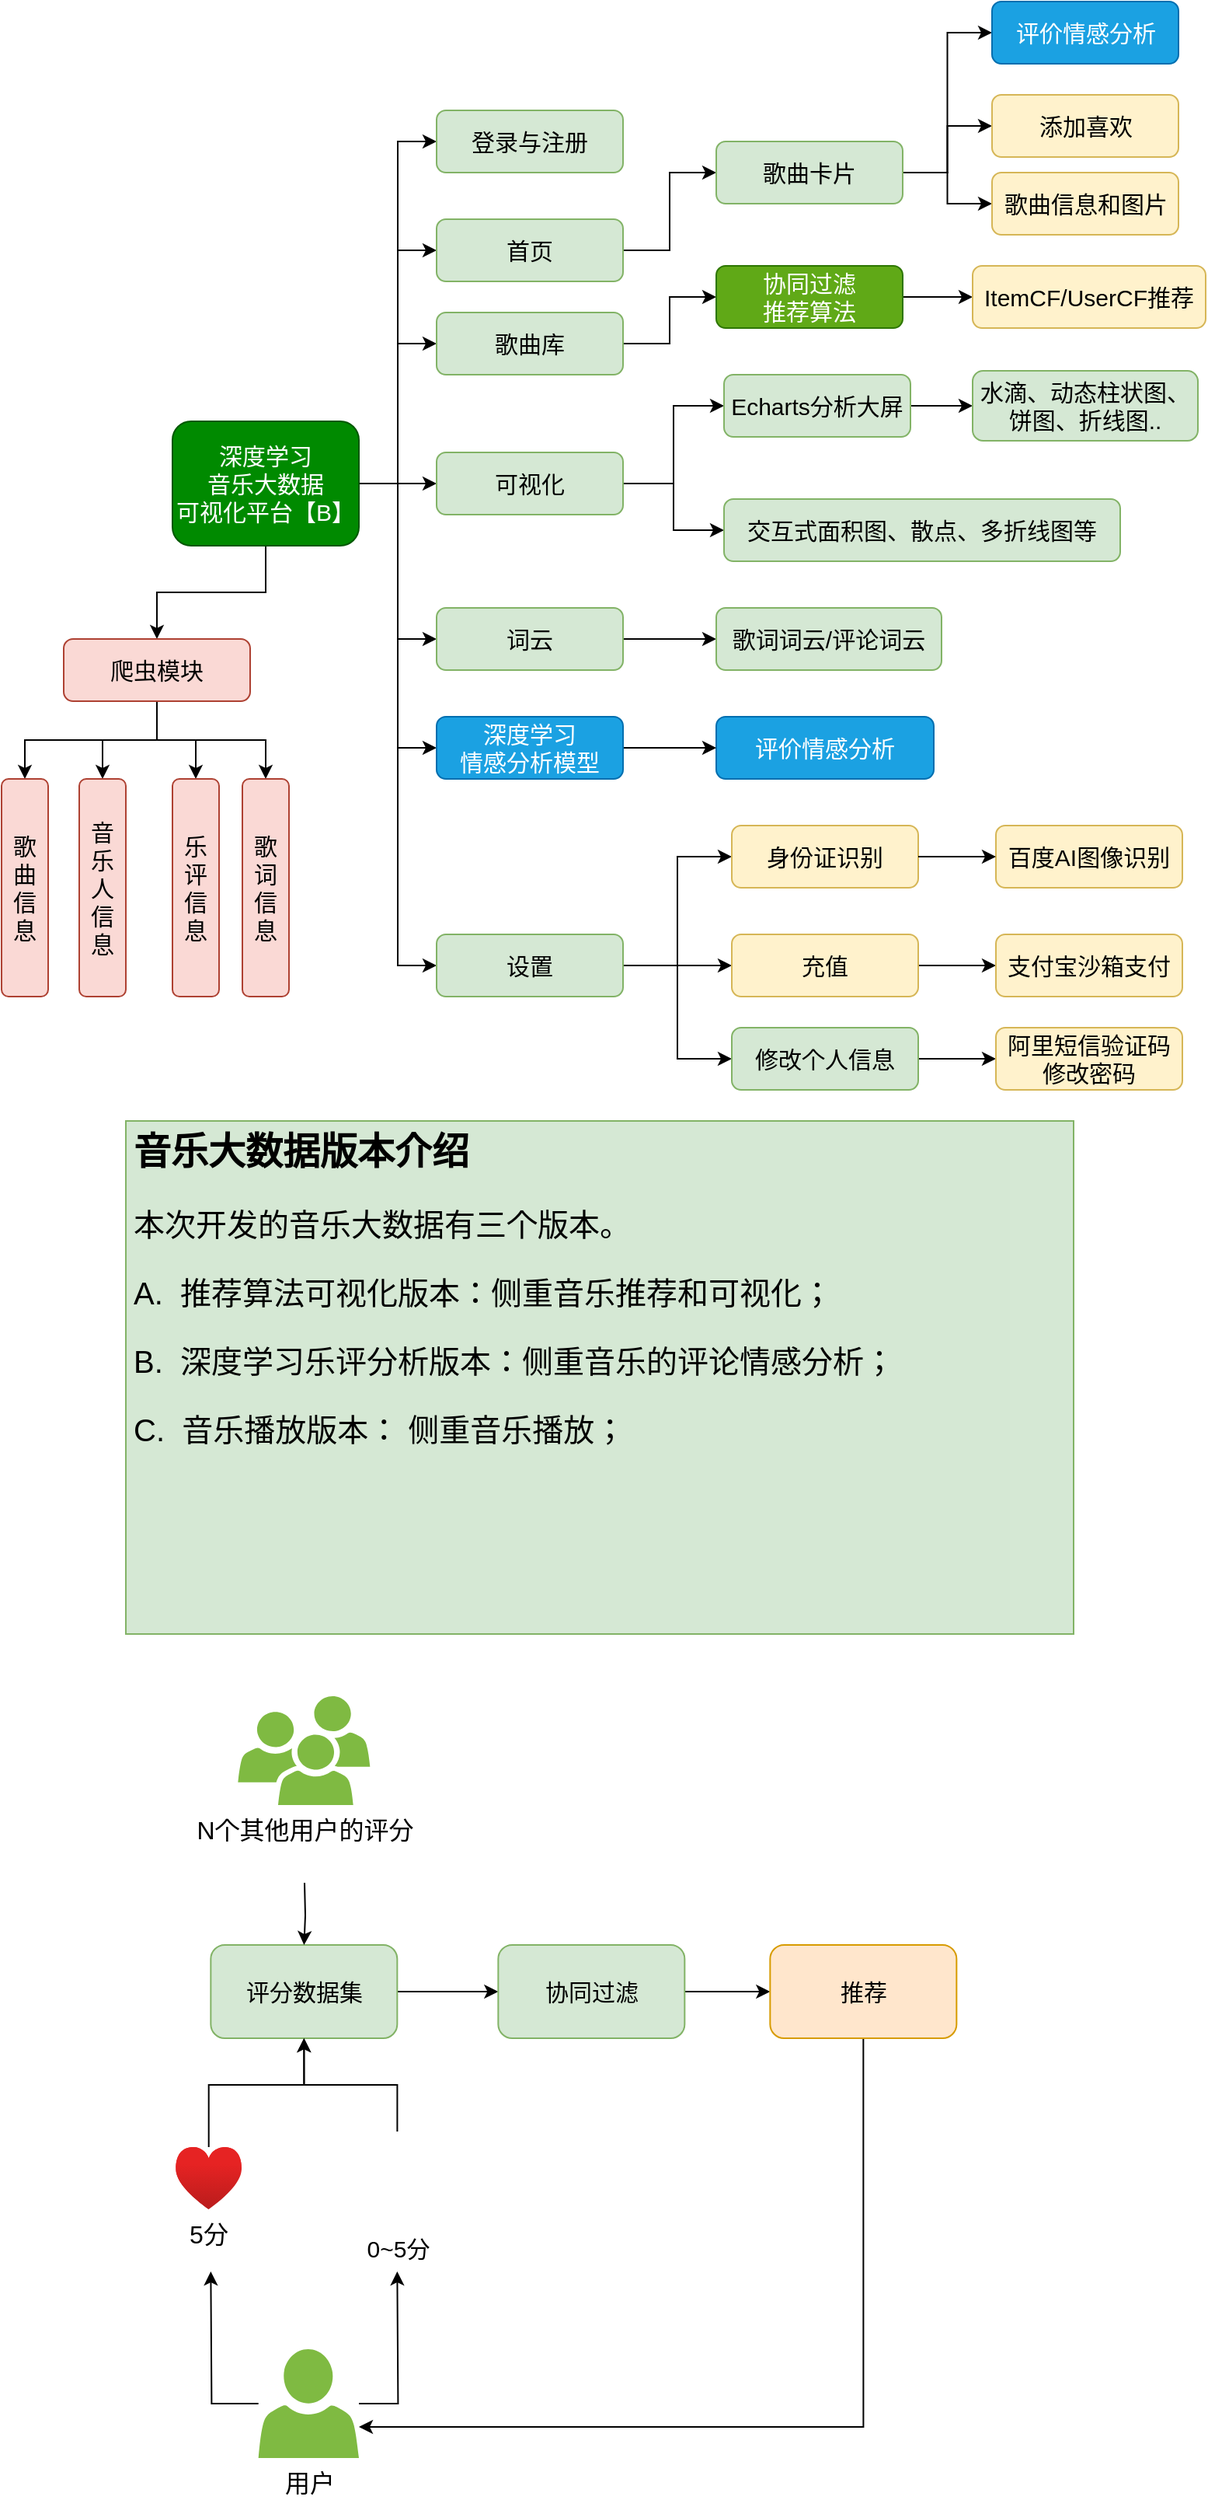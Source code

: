 <mxfile version="18.0.4" type="github">
  <diagram id="v9VeEew0eSVK_gECYCmD" name="Page-1">
    <mxGraphModel dx="1038" dy="1748" grid="1" gridSize="10" guides="1" tooltips="1" connect="1" arrows="1" fold="1" page="1" pageScale="1" pageWidth="827" pageHeight="1169" math="0" shadow="0">
      <root>
        <mxCell id="0" />
        <mxCell id="1" parent="0" />
        <mxCell id="GBpQVhTk9KxDPRQjgbmB-8" style="edgeStyle=orthogonalEdgeStyle;rounded=0;orthogonalLoop=1;jettySize=auto;html=1;exitX=1;exitY=0.5;exitDx=0;exitDy=0;entryX=0;entryY=0.5;entryDx=0;entryDy=0;" parent="1" source="GBpQVhTk9KxDPRQjgbmB-1" target="GBpQVhTk9KxDPRQjgbmB-3" edge="1">
          <mxGeometry relative="1" as="geometry" />
        </mxCell>
        <mxCell id="GBpQVhTk9KxDPRQjgbmB-9" style="edgeStyle=orthogonalEdgeStyle;rounded=0;orthogonalLoop=1;jettySize=auto;html=1;exitX=1;exitY=0.5;exitDx=0;exitDy=0;entryX=0;entryY=0.5;entryDx=0;entryDy=0;" parent="1" source="GBpQVhTk9KxDPRQjgbmB-1" target="GBpQVhTk9KxDPRQjgbmB-2" edge="1">
          <mxGeometry relative="1" as="geometry" />
        </mxCell>
        <mxCell id="GBpQVhTk9KxDPRQjgbmB-10" style="edgeStyle=orthogonalEdgeStyle;rounded=0;orthogonalLoop=1;jettySize=auto;html=1;exitX=1;exitY=0.5;exitDx=0;exitDy=0;entryX=0;entryY=0.5;entryDx=0;entryDy=0;" parent="1" source="GBpQVhTk9KxDPRQjgbmB-1" target="GBpQVhTk9KxDPRQjgbmB-4" edge="1">
          <mxGeometry relative="1" as="geometry" />
        </mxCell>
        <mxCell id="GBpQVhTk9KxDPRQjgbmB-11" style="edgeStyle=orthogonalEdgeStyle;rounded=0;orthogonalLoop=1;jettySize=auto;html=1;exitX=1;exitY=0.5;exitDx=0;exitDy=0;entryX=0;entryY=0.5;entryDx=0;entryDy=0;" parent="1" source="GBpQVhTk9KxDPRQjgbmB-1" target="GBpQVhTk9KxDPRQjgbmB-6" edge="1">
          <mxGeometry relative="1" as="geometry">
            <mxPoint x="290" y="390" as="targetPoint" />
          </mxGeometry>
        </mxCell>
        <mxCell id="GBpQVhTk9KxDPRQjgbmB-12" style="edgeStyle=orthogonalEdgeStyle;rounded=0;orthogonalLoop=1;jettySize=auto;html=1;entryX=0;entryY=0.5;entryDx=0;entryDy=0;exitX=1;exitY=0.5;exitDx=0;exitDy=0;" parent="1" source="z8FbhvkW46ZyqsgCDVF_-14" target="GBpQVhTk9KxDPRQjgbmB-7" edge="1">
          <mxGeometry relative="1" as="geometry">
            <mxPoint x="480" y="570" as="sourcePoint" />
          </mxGeometry>
        </mxCell>
        <mxCell id="SLsrdyDVqO_aE2-8c7I_-2" style="edgeStyle=orthogonalEdgeStyle;rounded=0;orthogonalLoop=1;jettySize=auto;html=1;exitX=1;exitY=0.5;exitDx=0;exitDy=0;entryX=0;entryY=0.5;entryDx=0;entryDy=0;" parent="1" source="GBpQVhTk9KxDPRQjgbmB-1" target="SLsrdyDVqO_aE2-8c7I_-1" edge="1">
          <mxGeometry relative="1" as="geometry" />
        </mxCell>
        <mxCell id="ySN6mnR29yhOzEf8zuOG-4" style="edgeStyle=orthogonalEdgeStyle;rounded=0;orthogonalLoop=1;jettySize=auto;html=1;exitX=1;exitY=0.5;exitDx=0;exitDy=0;entryX=0;entryY=0.5;entryDx=0;entryDy=0;" parent="1" source="z8FbhvkW46ZyqsgCDVF_-14" target="ySN6mnR29yhOzEf8zuOG-3" edge="1">
          <mxGeometry relative="1" as="geometry">
            <mxPoint x="480" y="570" as="sourcePoint" />
          </mxGeometry>
        </mxCell>
        <mxCell id="HFXg7WAJ4wF_oNfZ3qlw-3" style="edgeStyle=orthogonalEdgeStyle;rounded=0;orthogonalLoop=1;jettySize=auto;html=1;entryX=0;entryY=0.5;entryDx=0;entryDy=0;exitX=1;exitY=0.5;exitDx=0;exitDy=0;" parent="1" source="z8FbhvkW46ZyqsgCDVF_-14" target="HFXg7WAJ4wF_oNfZ3qlw-1" edge="1">
          <mxGeometry relative="1" as="geometry">
            <mxPoint x="480" y="570" as="sourcePoint" />
            <Array as="points">
              <mxPoint x="450" y="590" />
              <mxPoint x="450" y="590" />
            </Array>
          </mxGeometry>
        </mxCell>
        <mxCell id="z8FbhvkW46ZyqsgCDVF_-9" style="edgeStyle=orthogonalEdgeStyle;rounded=0;orthogonalLoop=1;jettySize=auto;html=1;exitX=0.5;exitY=1;exitDx=0;exitDy=0;entryX=0.5;entryY=0;entryDx=0;entryDy=0;fontSize=20;" parent="1" source="GBpQVhTk9KxDPRQjgbmB-1" target="z8FbhvkW46ZyqsgCDVF_-4" edge="1">
          <mxGeometry relative="1" as="geometry" />
        </mxCell>
        <mxCell id="z8FbhvkW46ZyqsgCDVF_-16" style="edgeStyle=orthogonalEdgeStyle;rounded=0;orthogonalLoop=1;jettySize=auto;html=1;exitX=1;exitY=0.5;exitDx=0;exitDy=0;entryX=0;entryY=0.5;entryDx=0;entryDy=0;fontSize=20;" parent="1" source="GBpQVhTk9KxDPRQjgbmB-1" target="z8FbhvkW46ZyqsgCDVF_-14" edge="1">
          <mxGeometry relative="1" as="geometry" />
        </mxCell>
        <mxCell id="DAb_E89MeZRaqiROTq5Q-5" style="edgeStyle=orthogonalEdgeStyle;rounded=0;orthogonalLoop=1;jettySize=auto;html=1;exitX=1;exitY=0.5;exitDx=0;exitDy=0;entryX=0;entryY=0.5;entryDx=0;entryDy=0;" parent="1" source="GBpQVhTk9KxDPRQjgbmB-1" target="DAb_E89MeZRaqiROTq5Q-4" edge="1">
          <mxGeometry relative="1" as="geometry" />
        </mxCell>
        <mxCell id="GBpQVhTk9KxDPRQjgbmB-1" value="深度学习&lt;br&gt;音乐大数据&lt;br&gt;可视化平台【B】" style="rounded=1;whiteSpace=wrap;html=1;fontSize=15;fillColor=#008a00;strokeColor=#005700;fontColor=#ffffff;" parent="1" vertex="1">
          <mxGeometry x="160" y="240" width="120" height="80" as="geometry" />
        </mxCell>
        <mxCell id="GBpQVhTk9KxDPRQjgbmB-15" style="edgeStyle=orthogonalEdgeStyle;rounded=0;orthogonalLoop=1;jettySize=auto;html=1;exitX=1;exitY=0.5;exitDx=0;exitDy=0;entryX=0;entryY=0.5;entryDx=0;entryDy=0;" parent="1" source="GBpQVhTk9KxDPRQjgbmB-2" target="GBpQVhTk9KxDPRQjgbmB-5" edge="1">
          <mxGeometry relative="1" as="geometry" />
        </mxCell>
        <mxCell id="GBpQVhTk9KxDPRQjgbmB-2" value="首页" style="rounded=1;whiteSpace=wrap;html=1;fontSize=15;fillColor=#d5e8d4;strokeColor=#82b366;" parent="1" vertex="1">
          <mxGeometry x="330" y="110" width="120" height="40" as="geometry" />
        </mxCell>
        <mxCell id="GBpQVhTk9KxDPRQjgbmB-3" value="登录与注册" style="rounded=1;whiteSpace=wrap;html=1;fontSize=15;fillColor=#d5e8d4;strokeColor=#82b366;" parent="1" vertex="1">
          <mxGeometry x="330" y="40" width="120" height="40" as="geometry" />
        </mxCell>
        <mxCell id="GBpQVhTk9KxDPRQjgbmB-16" style="edgeStyle=orthogonalEdgeStyle;rounded=0;orthogonalLoop=1;jettySize=auto;html=1;exitX=1;exitY=0.5;exitDx=0;exitDy=0;entryX=0;entryY=0.5;entryDx=0;entryDy=0;" parent="1" source="GBpQVhTk9KxDPRQjgbmB-4" target="GBpQVhTk9KxDPRQjgbmB-14" edge="1">
          <mxGeometry relative="1" as="geometry" />
        </mxCell>
        <mxCell id="z8FbhvkW46ZyqsgCDVF_-18" style="edgeStyle=orthogonalEdgeStyle;rounded=0;orthogonalLoop=1;jettySize=auto;html=1;exitX=1;exitY=0.5;exitDx=0;exitDy=0;entryX=0;entryY=0.5;entryDx=0;entryDy=0;fontSize=20;" parent="1" source="GBpQVhTk9KxDPRQjgbmB-4" target="z8FbhvkW46ZyqsgCDVF_-17" edge="1">
          <mxGeometry relative="1" as="geometry" />
        </mxCell>
        <mxCell id="GBpQVhTk9KxDPRQjgbmB-4" value="可视化" style="rounded=1;whiteSpace=wrap;html=1;fontSize=15;fillColor=#d5e8d4;strokeColor=#82b366;" parent="1" vertex="1">
          <mxGeometry x="330" y="260" width="120" height="40" as="geometry" />
        </mxCell>
        <mxCell id="HFXg7WAJ4wF_oNfZ3qlw-6" style="edgeStyle=orthogonalEdgeStyle;rounded=0;orthogonalLoop=1;jettySize=auto;html=1;exitX=1;exitY=0.5;exitDx=0;exitDy=0;entryX=0;entryY=0.5;entryDx=0;entryDy=0;" parent="1" source="GBpQVhTk9KxDPRQjgbmB-5" target="HFXg7WAJ4wF_oNfZ3qlw-5" edge="1">
          <mxGeometry relative="1" as="geometry" />
        </mxCell>
        <mxCell id="aK24O7FuVwJ1XTzpi6x3-2" style="edgeStyle=orthogonalEdgeStyle;rounded=0;orthogonalLoop=1;jettySize=auto;html=1;exitX=1;exitY=0.5;exitDx=0;exitDy=0;entryX=0;entryY=0.5;entryDx=0;entryDy=0;" parent="1" source="GBpQVhTk9KxDPRQjgbmB-5" target="aK24O7FuVwJ1XTzpi6x3-1" edge="1">
          <mxGeometry relative="1" as="geometry" />
        </mxCell>
        <mxCell id="DAb_E89MeZRaqiROTq5Q-2" style="edgeStyle=orthogonalEdgeStyle;rounded=0;orthogonalLoop=1;jettySize=auto;html=1;exitX=1;exitY=0.5;exitDx=0;exitDy=0;entryX=0;entryY=0.5;entryDx=0;entryDy=0;" parent="1" source="GBpQVhTk9KxDPRQjgbmB-5" target="DAb_E89MeZRaqiROTq5Q-1" edge="1">
          <mxGeometry relative="1" as="geometry" />
        </mxCell>
        <mxCell id="GBpQVhTk9KxDPRQjgbmB-5" value="歌曲卡片" style="rounded=1;whiteSpace=wrap;html=1;fontSize=15;fillColor=#d5e8d4;strokeColor=#82b366;" parent="1" vertex="1">
          <mxGeometry x="510" y="60" width="120" height="40" as="geometry" />
        </mxCell>
        <mxCell id="GBpQVhTk9KxDPRQjgbmB-18" style="edgeStyle=orthogonalEdgeStyle;rounded=0;orthogonalLoop=1;jettySize=auto;html=1;exitX=1;exitY=0.5;exitDx=0;exitDy=0;entryX=0;entryY=0.5;entryDx=0;entryDy=0;" parent="1" source="GBpQVhTk9KxDPRQjgbmB-6" target="GBpQVhTk9KxDPRQjgbmB-13" edge="1">
          <mxGeometry relative="1" as="geometry" />
        </mxCell>
        <mxCell id="GBpQVhTk9KxDPRQjgbmB-6" value="词云" style="rounded=1;whiteSpace=wrap;html=1;fontSize=15;fillColor=#d5e8d4;strokeColor=#82b366;" parent="1" vertex="1">
          <mxGeometry x="330" y="360" width="120" height="40" as="geometry" />
        </mxCell>
        <mxCell id="GBpQVhTk9KxDPRQjgbmB-7" value="身份证识别" style="rounded=1;whiteSpace=wrap;html=1;fontSize=15;fillColor=#fff2cc;strokeColor=#d6b656;" parent="1" vertex="1">
          <mxGeometry x="520" y="500" width="120" height="40" as="geometry" />
        </mxCell>
        <mxCell id="GBpQVhTk9KxDPRQjgbmB-13" value="歌词词云/评论词云" style="rounded=1;whiteSpace=wrap;html=1;fontSize=15;fillColor=#d5e8d4;strokeColor=#82b366;" parent="1" vertex="1">
          <mxGeometry x="510" y="360" width="145" height="40" as="geometry" />
        </mxCell>
        <mxCell id="EjBGtmn64PD8jTdNR0ln-2" style="edgeStyle=orthogonalEdgeStyle;rounded=0;orthogonalLoop=1;jettySize=auto;html=1;exitX=1;exitY=0.5;exitDx=0;exitDy=0;entryX=0;entryY=0.5;entryDx=0;entryDy=0;" parent="1" source="GBpQVhTk9KxDPRQjgbmB-14" target="EjBGtmn64PD8jTdNR0ln-1" edge="1">
          <mxGeometry relative="1" as="geometry" />
        </mxCell>
        <mxCell id="GBpQVhTk9KxDPRQjgbmB-14" value="Echarts分析大屏" style="rounded=1;whiteSpace=wrap;html=1;fontSize=15;fillColor=#d5e8d4;strokeColor=#82b366;" parent="1" vertex="1">
          <mxGeometry x="515" y="210" width="120" height="40" as="geometry" />
        </mxCell>
        <mxCell id="SLsrdyDVqO_aE2-8c7I_-6" value="" style="edgeStyle=orthogonalEdgeStyle;rounded=0;orthogonalLoop=1;jettySize=auto;html=1;" parent="1" source="SLsrdyDVqO_aE2-8c7I_-1" target="SLsrdyDVqO_aE2-8c7I_-5" edge="1">
          <mxGeometry relative="1" as="geometry" />
        </mxCell>
        <mxCell id="SLsrdyDVqO_aE2-8c7I_-1" value="歌曲库" style="rounded=1;whiteSpace=wrap;html=1;fontSize=15;fillColor=#d5e8d4;strokeColor=#82b366;" parent="1" vertex="1">
          <mxGeometry x="330" y="170" width="120" height="40" as="geometry" />
        </mxCell>
        <mxCell id="ySN6mnR29yhOzEf8zuOG-8" style="edgeStyle=orthogonalEdgeStyle;rounded=0;orthogonalLoop=1;jettySize=auto;html=1;exitX=1;exitY=0.5;exitDx=0;exitDy=0;entryX=0;entryY=0.5;entryDx=0;entryDy=0;" parent="1" source="SLsrdyDVqO_aE2-8c7I_-5" target="ySN6mnR29yhOzEf8zuOG-6" edge="1">
          <mxGeometry relative="1" as="geometry" />
        </mxCell>
        <mxCell id="SLsrdyDVqO_aE2-8c7I_-5" value="协同过滤&lt;br&gt;推荐算法" style="rounded=1;whiteSpace=wrap;html=1;fontSize=15;fillColor=#60a917;strokeColor=#2D7600;fontColor=#ffffff;" parent="1" vertex="1">
          <mxGeometry x="510" y="140" width="120" height="40" as="geometry" />
        </mxCell>
        <mxCell id="ySN6mnR29yhOzEf8zuOG-1" value="百度AI图像识别" style="rounded=1;whiteSpace=wrap;html=1;fontSize=15;fillColor=#fff2cc;strokeColor=#d6b656;" parent="1" vertex="1">
          <mxGeometry x="690" y="500" width="120" height="40" as="geometry" />
        </mxCell>
        <mxCell id="ySN6mnR29yhOzEf8zuOG-2" style="edgeStyle=orthogonalEdgeStyle;rounded=0;orthogonalLoop=1;jettySize=auto;html=1;exitX=1;exitY=0.5;exitDx=0;exitDy=0;" parent="1" source="GBpQVhTk9KxDPRQjgbmB-7" edge="1">
          <mxGeometry relative="1" as="geometry">
            <mxPoint x="650" y="460" as="sourcePoint" />
            <mxPoint x="690" y="520" as="targetPoint" />
          </mxGeometry>
        </mxCell>
        <mxCell id="EjBGtmn64PD8jTdNR0ln-4" style="edgeStyle=orthogonalEdgeStyle;rounded=0;orthogonalLoop=1;jettySize=auto;html=1;exitX=1;exitY=0.5;exitDx=0;exitDy=0;entryX=0;entryY=0.5;entryDx=0;entryDy=0;" parent="1" source="ySN6mnR29yhOzEf8zuOG-3" target="EjBGtmn64PD8jTdNR0ln-3" edge="1">
          <mxGeometry relative="1" as="geometry" />
        </mxCell>
        <mxCell id="ySN6mnR29yhOzEf8zuOG-3" value="修改个人信息" style="rounded=1;whiteSpace=wrap;html=1;fontSize=15;fillColor=#d5e8d4;strokeColor=#82b366;" parent="1" vertex="1">
          <mxGeometry x="520" y="630" width="120" height="40" as="geometry" />
        </mxCell>
        <mxCell id="ySN6mnR29yhOzEf8zuOG-6" value="ItemCF/UserCF推荐" style="rounded=1;whiteSpace=wrap;html=1;fontSize=15;fillColor=#fff2cc;strokeColor=#d6b656;" parent="1" vertex="1">
          <mxGeometry x="675" y="140" width="150" height="40" as="geometry" />
        </mxCell>
        <mxCell id="HFXg7WAJ4wF_oNfZ3qlw-4" style="edgeStyle=orthogonalEdgeStyle;rounded=0;orthogonalLoop=1;jettySize=auto;html=1;exitX=1;exitY=0.5;exitDx=0;exitDy=0;entryX=0;entryY=0.5;entryDx=0;entryDy=0;" parent="1" source="HFXg7WAJ4wF_oNfZ3qlw-1" target="HFXg7WAJ4wF_oNfZ3qlw-2" edge="1">
          <mxGeometry relative="1" as="geometry" />
        </mxCell>
        <mxCell id="HFXg7WAJ4wF_oNfZ3qlw-1" value="充值" style="rounded=1;whiteSpace=wrap;html=1;fontSize=15;fillColor=#fff2cc;strokeColor=#d6b656;" parent="1" vertex="1">
          <mxGeometry x="520" y="570" width="120" height="40" as="geometry" />
        </mxCell>
        <mxCell id="HFXg7WAJ4wF_oNfZ3qlw-2" value="支付宝沙箱支付" style="rounded=1;whiteSpace=wrap;html=1;fontSize=15;fillColor=#fff2cc;strokeColor=#d6b656;" parent="1" vertex="1">
          <mxGeometry x="690" y="570" width="120" height="40" as="geometry" />
        </mxCell>
        <mxCell id="HFXg7WAJ4wF_oNfZ3qlw-5" value="歌曲信息和图片" style="rounded=1;whiteSpace=wrap;html=1;fontSize=15;fillColor=#fff2cc;strokeColor=#d6b656;" parent="1" vertex="1">
          <mxGeometry x="687.5" y="80" width="120" height="40" as="geometry" />
        </mxCell>
        <mxCell id="EjBGtmn64PD8jTdNR0ln-1" value="水滴、动态柱状图、饼图、折线图.." style="rounded=1;whiteSpace=wrap;html=1;fontSize=15;fillColor=#d5e8d4;strokeColor=#82b366;" parent="1" vertex="1">
          <mxGeometry x="675" y="207.5" width="145" height="45" as="geometry" />
        </mxCell>
        <mxCell id="EjBGtmn64PD8jTdNR0ln-3" value="阿里短信验证码修改密码" style="rounded=1;whiteSpace=wrap;html=1;fontSize=15;fillColor=#fff2cc;strokeColor=#d6b656;" parent="1" vertex="1">
          <mxGeometry x="690" y="630" width="120" height="40" as="geometry" />
        </mxCell>
        <mxCell id="z8FbhvkW46ZyqsgCDVF_-2" value="&lt;h1&gt;音乐大数据版本介绍&lt;/h1&gt;&lt;p style=&quot;font-size: 20px&quot;&gt;&lt;font style=&quot;font-size: 20px&quot;&gt;本次开发的音乐大数据有三个版本。&lt;/font&gt;&lt;/p&gt;&lt;p style=&quot;font-size: 20px&quot;&gt;A.&amp;nbsp; 推荐算法可视化版本：侧重音乐推荐和可视化；&lt;/p&gt;&lt;p style=&quot;font-size: 20px&quot;&gt;B.&amp;nbsp; 深度学习乐评分析版本：侧重音乐的评论情感分析；&lt;/p&gt;&lt;p style=&quot;font-size: 20px&quot;&gt;C.&amp;nbsp; 音乐播放版本： 侧重音乐播放；&lt;/p&gt;&lt;p style=&quot;font-size: 20px&quot;&gt;&lt;br&gt;&lt;/p&gt;&lt;p style=&quot;font-size: 20px&quot;&gt;&lt;br&gt;&lt;/p&gt;&lt;p style=&quot;font-size: 20px&quot;&gt;&lt;font style=&quot;font-size: 20px&quot;&gt;&amp;nbsp; &amp;nbsp; &amp;nbsp; &amp;nbsp;&amp;nbsp;&lt;/font&gt;&lt;/p&gt;&lt;p style=&quot;font-size: 20px&quot;&gt;&lt;br&gt;&lt;/p&gt;&lt;p style=&quot;font-size: 20px&quot;&gt;&lt;br&gt;&lt;/p&gt;" style="text;html=1;strokeColor=#82b366;fillColor=#d5e8d4;spacing=5;spacingTop=-20;whiteSpace=wrap;overflow=hidden;rounded=0;" parent="1" vertex="1">
          <mxGeometry x="130" y="690" width="610" height="330" as="geometry" />
        </mxCell>
        <mxCell id="z8FbhvkW46ZyqsgCDVF_-10" style="edgeStyle=orthogonalEdgeStyle;rounded=0;orthogonalLoop=1;jettySize=auto;html=1;exitX=0.5;exitY=1;exitDx=0;exitDy=0;entryX=0.5;entryY=0;entryDx=0;entryDy=0;fontSize=20;" parent="1" source="z8FbhvkW46ZyqsgCDVF_-4" target="z8FbhvkW46ZyqsgCDVF_-5" edge="1">
          <mxGeometry relative="1" as="geometry" />
        </mxCell>
        <mxCell id="z8FbhvkW46ZyqsgCDVF_-11" style="edgeStyle=orthogonalEdgeStyle;rounded=0;orthogonalLoop=1;jettySize=auto;html=1;exitX=0.5;exitY=1;exitDx=0;exitDy=0;entryX=0.5;entryY=0;entryDx=0;entryDy=0;fontSize=20;" parent="1" source="z8FbhvkW46ZyqsgCDVF_-4" target="z8FbhvkW46ZyqsgCDVF_-6" edge="1">
          <mxGeometry relative="1" as="geometry" />
        </mxCell>
        <mxCell id="z8FbhvkW46ZyqsgCDVF_-12" style="edgeStyle=orthogonalEdgeStyle;rounded=0;orthogonalLoop=1;jettySize=auto;html=1;exitX=0.5;exitY=1;exitDx=0;exitDy=0;entryX=0.5;entryY=0;entryDx=0;entryDy=0;fontSize=20;" parent="1" source="z8FbhvkW46ZyqsgCDVF_-4" target="z8FbhvkW46ZyqsgCDVF_-7" edge="1">
          <mxGeometry relative="1" as="geometry" />
        </mxCell>
        <mxCell id="z8FbhvkW46ZyqsgCDVF_-13" style="edgeStyle=orthogonalEdgeStyle;rounded=0;orthogonalLoop=1;jettySize=auto;html=1;exitX=0.5;exitY=1;exitDx=0;exitDy=0;entryX=0.5;entryY=0;entryDx=0;entryDy=0;fontSize=20;" parent="1" source="z8FbhvkW46ZyqsgCDVF_-4" target="z8FbhvkW46ZyqsgCDVF_-8" edge="1">
          <mxGeometry relative="1" as="geometry" />
        </mxCell>
        <mxCell id="z8FbhvkW46ZyqsgCDVF_-4" value="爬虫模块" style="rounded=1;whiteSpace=wrap;html=1;fontSize=15;fillColor=#fad9d5;strokeColor=#ae4132;" parent="1" vertex="1">
          <mxGeometry x="90" y="380" width="120" height="40" as="geometry" />
        </mxCell>
        <mxCell id="z8FbhvkW46ZyqsgCDVF_-5" value="歌曲信息" style="rounded=1;whiteSpace=wrap;html=1;fontSize=15;fillColor=#fad9d5;strokeColor=#ae4132;" parent="1" vertex="1">
          <mxGeometry x="50" y="470" width="30" height="140" as="geometry" />
        </mxCell>
        <mxCell id="z8FbhvkW46ZyqsgCDVF_-6" value="音乐人信息" style="rounded=1;whiteSpace=wrap;html=1;fontSize=15;fillColor=#fad9d5;strokeColor=#ae4132;" parent="1" vertex="1">
          <mxGeometry x="100" y="470" width="30" height="140" as="geometry" />
        </mxCell>
        <mxCell id="z8FbhvkW46ZyqsgCDVF_-7" value="乐评信息" style="rounded=1;whiteSpace=wrap;html=1;fontSize=15;fillColor=#fad9d5;strokeColor=#ae4132;" parent="1" vertex="1">
          <mxGeometry x="160" y="470" width="30" height="140" as="geometry" />
        </mxCell>
        <mxCell id="z8FbhvkW46ZyqsgCDVF_-8" value="歌词信息" style="rounded=1;whiteSpace=wrap;html=1;fontSize=15;fillColor=#fad9d5;strokeColor=#ae4132;" parent="1" vertex="1">
          <mxGeometry x="205" y="470" width="30" height="140" as="geometry" />
        </mxCell>
        <mxCell id="z8FbhvkW46ZyqsgCDVF_-14" value="设置" style="rounded=1;whiteSpace=wrap;html=1;fontSize=15;fillColor=#d5e8d4;strokeColor=#82b366;" parent="1" vertex="1">
          <mxGeometry x="330" y="570" width="120" height="40" as="geometry" />
        </mxCell>
        <mxCell id="z8FbhvkW46ZyqsgCDVF_-17" value="交互式面积图、散点、多折线图等" style="rounded=1;whiteSpace=wrap;html=1;fontSize=15;fillColor=#d5e8d4;strokeColor=#82b366;" parent="1" vertex="1">
          <mxGeometry x="515" y="290" width="255" height="40" as="geometry" />
        </mxCell>
        <mxCell id="aK24O7FuVwJ1XTzpi6x3-1" value="添加喜欢" style="rounded=1;whiteSpace=wrap;html=1;fontSize=15;fillColor=#fff2cc;strokeColor=#d6b656;" parent="1" vertex="1">
          <mxGeometry x="687.5" y="30" width="120" height="40" as="geometry" />
        </mxCell>
        <mxCell id="DAb_E89MeZRaqiROTq5Q-1" value="评价情感分析" style="rounded=1;whiteSpace=wrap;html=1;fontSize=15;fillColor=#1ba1e2;strokeColor=#006EAF;fontColor=#ffffff;" parent="1" vertex="1">
          <mxGeometry x="687.5" y="-30" width="120" height="40" as="geometry" />
        </mxCell>
        <mxCell id="DAb_E89MeZRaqiROTq5Q-3" value="评价情感分析" style="rounded=1;whiteSpace=wrap;html=1;fontSize=15;fillColor=#1ba1e2;strokeColor=#006EAF;fontColor=#ffffff;" parent="1" vertex="1">
          <mxGeometry x="510" y="430" width="140" height="40" as="geometry" />
        </mxCell>
        <mxCell id="DAb_E89MeZRaqiROTq5Q-6" style="edgeStyle=orthogonalEdgeStyle;rounded=0;orthogonalLoop=1;jettySize=auto;html=1;exitX=1;exitY=0.5;exitDx=0;exitDy=0;entryX=0;entryY=0.5;entryDx=0;entryDy=0;" parent="1" source="DAb_E89MeZRaqiROTq5Q-4" target="DAb_E89MeZRaqiROTq5Q-3" edge="1">
          <mxGeometry relative="1" as="geometry" />
        </mxCell>
        <mxCell id="DAb_E89MeZRaqiROTq5Q-4" value="深度学习&lt;br&gt;情感分析模型" style="rounded=1;whiteSpace=wrap;html=1;fontSize=15;fillColor=#1ba1e2;strokeColor=#006EAF;fontColor=#ffffff;" parent="1" vertex="1">
          <mxGeometry x="330" y="430" width="120" height="40" as="geometry" />
        </mxCell>
        <mxCell id="dzNJQtH1lF4GbQgVGkNk-4" style="edgeStyle=orthogonalEdgeStyle;rounded=0;orthogonalLoop=1;jettySize=auto;html=1;exitX=1;exitY=0.5;exitDx=0;exitDy=0;entryX=0;entryY=0.5;entryDx=0;entryDy=0;fontSize=15;" edge="1" parent="1" source="dzNJQtH1lF4GbQgVGkNk-1" target="dzNJQtH1lF4GbQgVGkNk-2">
          <mxGeometry relative="1" as="geometry" />
        </mxCell>
        <mxCell id="dzNJQtH1lF4GbQgVGkNk-1" value="评分数据集" style="rounded=1;whiteSpace=wrap;html=1;fontSize=15;fillColor=#d5e8d4;strokeColor=#82b366;" vertex="1" parent="1">
          <mxGeometry x="184.67" y="1220" width="120" height="60" as="geometry" />
        </mxCell>
        <mxCell id="dzNJQtH1lF4GbQgVGkNk-5" style="edgeStyle=orthogonalEdgeStyle;rounded=0;orthogonalLoop=1;jettySize=auto;html=1;exitX=1;exitY=0.5;exitDx=0;exitDy=0;entryX=0;entryY=0.5;entryDx=0;entryDy=0;fontSize=15;" edge="1" parent="1" source="dzNJQtH1lF4GbQgVGkNk-2" target="dzNJQtH1lF4GbQgVGkNk-3">
          <mxGeometry relative="1" as="geometry" />
        </mxCell>
        <mxCell id="dzNJQtH1lF4GbQgVGkNk-2" value="协同过滤" style="rounded=1;whiteSpace=wrap;html=1;fontSize=15;fillColor=#d5e8d4;strokeColor=#82b366;" vertex="1" parent="1">
          <mxGeometry x="369.67" y="1220" width="120" height="60" as="geometry" />
        </mxCell>
        <mxCell id="dzNJQtH1lF4GbQgVGkNk-14" style="edgeStyle=orthogonalEdgeStyle;rounded=0;orthogonalLoop=1;jettySize=auto;html=1;exitX=0.5;exitY=1;exitDx=0;exitDy=0;fontSize=16;" edge="1" parent="1" source="dzNJQtH1lF4GbQgVGkNk-3" target="dzNJQtH1lF4GbQgVGkNk-9">
          <mxGeometry relative="1" as="geometry">
            <Array as="points">
              <mxPoint x="604.67" y="1530" />
            </Array>
          </mxGeometry>
        </mxCell>
        <mxCell id="dzNJQtH1lF4GbQgVGkNk-3" value="推荐" style="rounded=1;whiteSpace=wrap;html=1;fontSize=15;fillColor=#ffe6cc;strokeColor=#d79b00;" vertex="1" parent="1">
          <mxGeometry x="544.67" y="1220" width="120" height="60" as="geometry" />
        </mxCell>
        <mxCell id="dzNJQtH1lF4GbQgVGkNk-12" style="edgeStyle=orthogonalEdgeStyle;rounded=0;orthogonalLoop=1;jettySize=auto;html=1;entryX=0.5;entryY=1;entryDx=0;entryDy=0;fontSize=16;" edge="1" parent="1" source="dzNJQtH1lF4GbQgVGkNk-6" target="dzNJQtH1lF4GbQgVGkNk-1">
          <mxGeometry relative="1" as="geometry">
            <Array as="points">
              <mxPoint x="183.67" y="1310" />
              <mxPoint x="244.67" y="1310" />
            </Array>
          </mxGeometry>
        </mxCell>
        <mxCell id="dzNJQtH1lF4GbQgVGkNk-6" value="5分" style="aspect=fixed;html=1;points=[];align=center;image;fontSize=16;image=img/lib/azure2/general/Heart.svg;" vertex="1" parent="1">
          <mxGeometry x="162" y="1350" width="42.67" height="40" as="geometry" />
        </mxCell>
        <mxCell id="dzNJQtH1lF4GbQgVGkNk-13" style="edgeStyle=orthogonalEdgeStyle;rounded=0;orthogonalLoop=1;jettySize=auto;html=1;entryX=0.5;entryY=1;entryDx=0;entryDy=0;fontSize=16;" edge="1" parent="1" source="dzNJQtH1lF4GbQgVGkNk-7" target="dzNJQtH1lF4GbQgVGkNk-1">
          <mxGeometry relative="1" as="geometry">
            <Array as="points">
              <mxPoint x="304.67" y="1310" />
              <mxPoint x="244.67" y="1310" />
            </Array>
          </mxGeometry>
        </mxCell>
        <mxCell id="dzNJQtH1lF4GbQgVGkNk-7" value="0~5分" style="shape=image;html=1;verticalAlign=top;verticalLabelPosition=bottom;labelBackgroundColor=#ffffff;imageAspect=0;aspect=fixed;image=https://cdn1.iconfinder.com/data/icons/filled-line-christmas-icons/75/_star-128.png;fontSize=15;" vertex="1" parent="1">
          <mxGeometry x="274.67" y="1340" width="60" height="60" as="geometry" />
        </mxCell>
        <mxCell id="dzNJQtH1lF4GbQgVGkNk-10" value="" style="edgeStyle=orthogonalEdgeStyle;rounded=0;orthogonalLoop=1;jettySize=auto;html=1;fontSize=16;" edge="1" parent="1" source="dzNJQtH1lF4GbQgVGkNk-9">
          <mxGeometry relative="1" as="geometry">
            <mxPoint x="304.67" y="1430" as="targetPoint" />
          </mxGeometry>
        </mxCell>
        <mxCell id="dzNJQtH1lF4GbQgVGkNk-11" style="edgeStyle=orthogonalEdgeStyle;rounded=0;orthogonalLoop=1;jettySize=auto;html=1;fontSize=16;" edge="1" parent="1" source="dzNJQtH1lF4GbQgVGkNk-9">
          <mxGeometry relative="1" as="geometry">
            <mxPoint x="184.67" y="1430" as="targetPoint" />
          </mxGeometry>
        </mxCell>
        <mxCell id="dzNJQtH1lF4GbQgVGkNk-9" value="用户" style="sketch=0;pointerEvents=1;shadow=0;dashed=0;html=1;strokeColor=none;labelPosition=center;verticalLabelPosition=bottom;verticalAlign=top;outlineConnect=0;align=center;shape=mxgraph.office.users.user;fillColor=#7FBA42;fontSize=16;" vertex="1" parent="1">
          <mxGeometry x="215.33" y="1480" width="64.67" height="70" as="geometry" />
        </mxCell>
        <mxCell id="dzNJQtH1lF4GbQgVGkNk-17" value="" style="edgeStyle=orthogonalEdgeStyle;rounded=0;orthogonalLoop=1;jettySize=auto;html=1;fontSize=16;" edge="1" parent="1" target="dzNJQtH1lF4GbQgVGkNk-1">
          <mxGeometry relative="1" as="geometry">
            <mxPoint x="245" y="1180" as="sourcePoint" />
          </mxGeometry>
        </mxCell>
        <mxCell id="dzNJQtH1lF4GbQgVGkNk-16" value="N个其他用户的评分" style="sketch=0;pointerEvents=1;shadow=0;dashed=0;html=1;strokeColor=none;labelPosition=center;verticalLabelPosition=bottom;verticalAlign=top;outlineConnect=0;align=center;shape=mxgraph.office.users.users;fillColor=#7FBA42;fontSize=16;" vertex="1" parent="1">
          <mxGeometry x="202.17" y="1060" width="85" height="70" as="geometry" />
        </mxCell>
      </root>
    </mxGraphModel>
  </diagram>
</mxfile>
